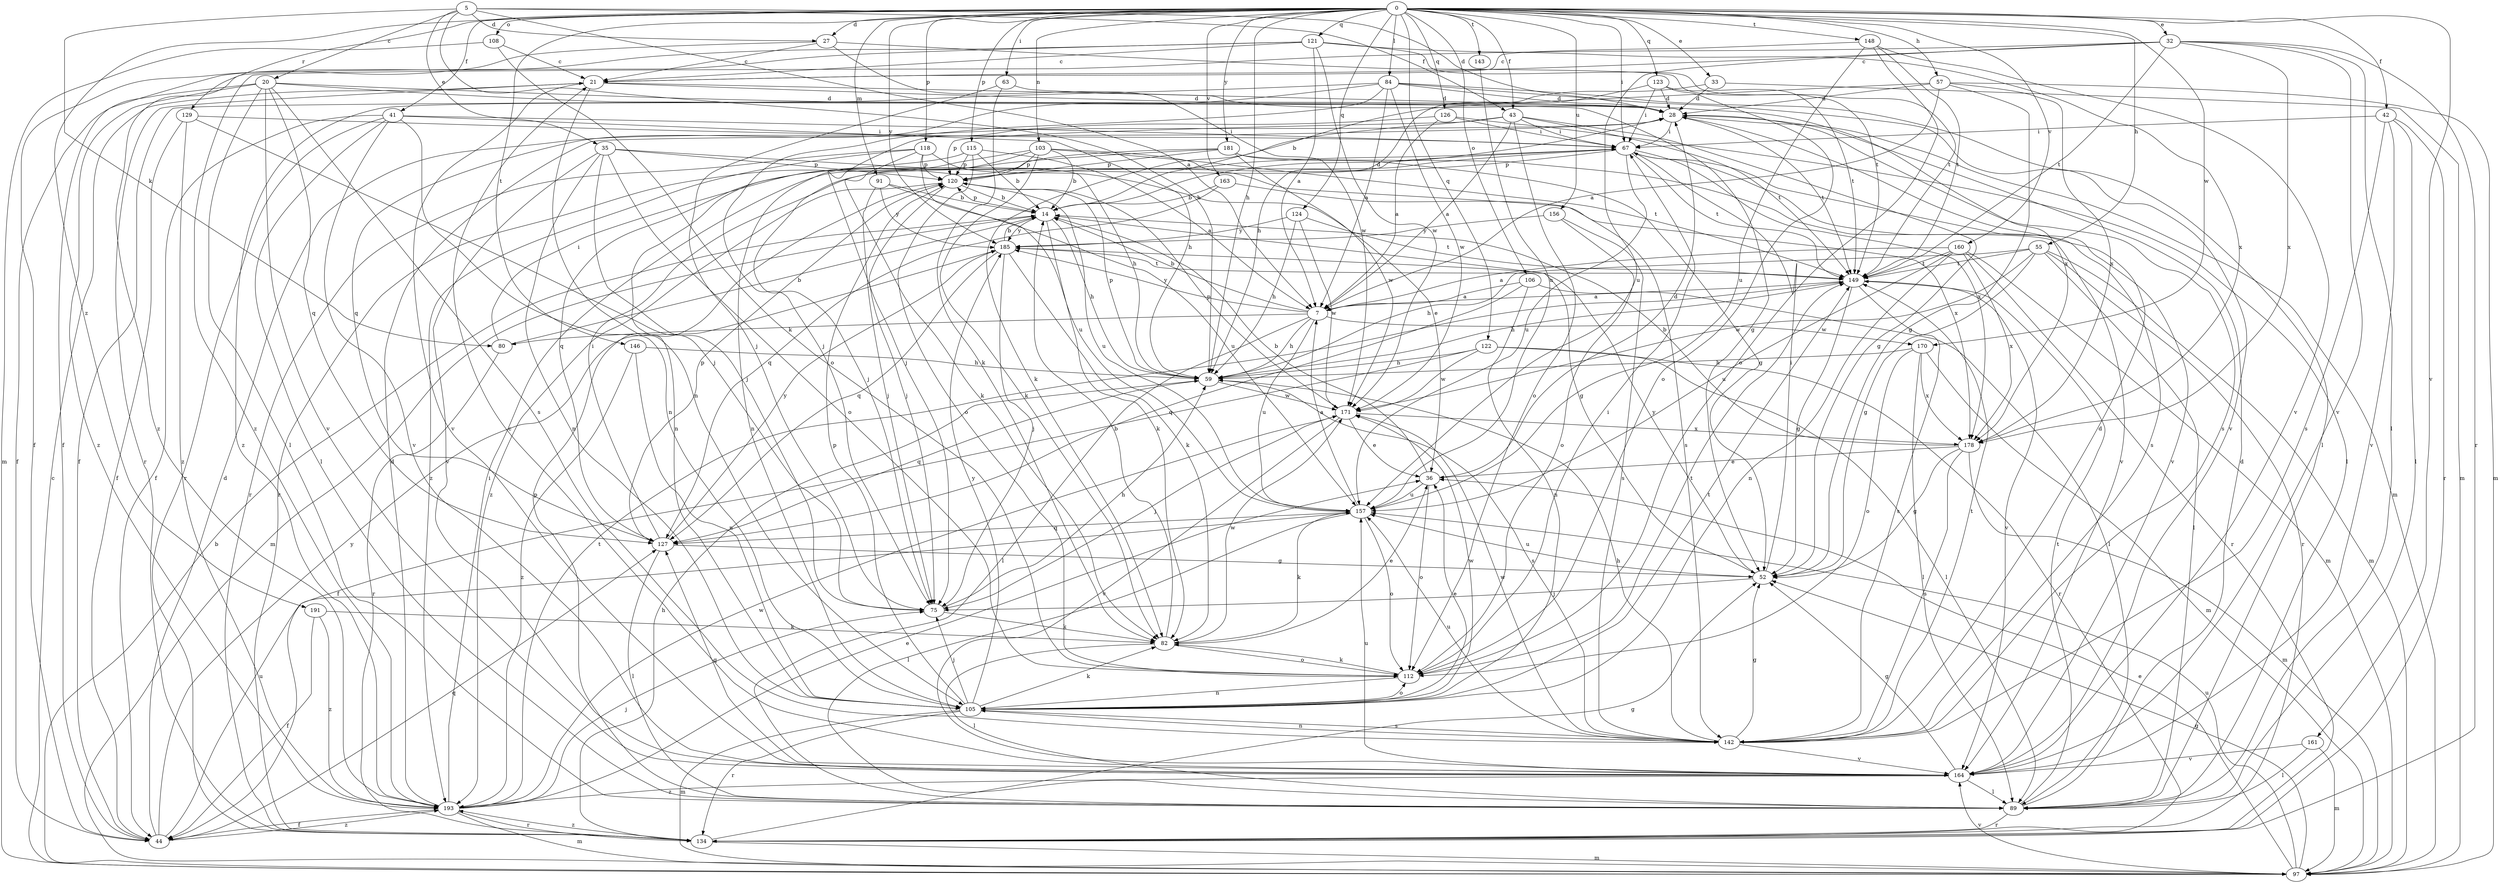 strict digraph  {
0;
5;
7;
14;
20;
21;
27;
28;
32;
33;
35;
36;
41;
42;
43;
44;
52;
55;
57;
59;
63;
67;
75;
80;
82;
84;
89;
91;
97;
103;
105;
106;
108;
112;
115;
118;
120;
121;
122;
123;
124;
126;
127;
129;
134;
142;
143;
146;
148;
149;
156;
157;
160;
161;
163;
164;
170;
171;
178;
181;
185;
191;
193;
0 -> 27  [label=d];
0 -> 32  [label=e];
0 -> 33  [label=e];
0 -> 41  [label=f];
0 -> 42  [label=f];
0 -> 43  [label=f];
0 -> 55  [label=h];
0 -> 57  [label=h];
0 -> 59  [label=h];
0 -> 63  [label=i];
0 -> 67  [label=i];
0 -> 84  [label=l];
0 -> 91  [label=m];
0 -> 103  [label=n];
0 -> 106  [label=o];
0 -> 108  [label=o];
0 -> 115  [label=p];
0 -> 118  [label=p];
0 -> 121  [label=q];
0 -> 122  [label=q];
0 -> 123  [label=q];
0 -> 124  [label=q];
0 -> 126  [label=q];
0 -> 129  [label=r];
0 -> 143  [label=t];
0 -> 146  [label=t];
0 -> 148  [label=t];
0 -> 156  [label=u];
0 -> 160  [label=v];
0 -> 161  [label=v];
0 -> 163  [label=v];
0 -> 170  [label=w];
0 -> 181  [label=y];
0 -> 185  [label=y];
0 -> 191  [label=z];
5 -> 7  [label=a];
5 -> 20  [label=c];
5 -> 27  [label=d];
5 -> 28  [label=d];
5 -> 35  [label=e];
5 -> 43  [label=f];
5 -> 59  [label=h];
5 -> 80  [label=k];
7 -> 14  [label=b];
7 -> 59  [label=h];
7 -> 80  [label=k];
7 -> 89  [label=l];
7 -> 157  [label=u];
7 -> 170  [label=w];
7 -> 185  [label=y];
14 -> 28  [label=d];
14 -> 52  [label=g];
14 -> 59  [label=h];
14 -> 82  [label=k];
14 -> 97  [label=m];
14 -> 120  [label=p];
14 -> 185  [label=y];
20 -> 28  [label=d];
20 -> 44  [label=f];
20 -> 52  [label=g];
20 -> 89  [label=l];
20 -> 127  [label=q];
20 -> 142  [label=s];
20 -> 164  [label=v];
20 -> 193  [label=z];
21 -> 28  [label=d];
21 -> 105  [label=n];
21 -> 134  [label=r];
21 -> 164  [label=v];
21 -> 178  [label=x];
27 -> 21  [label=c];
27 -> 44  [label=f];
27 -> 149  [label=t];
27 -> 171  [label=w];
28 -> 67  [label=i];
28 -> 97  [label=m];
28 -> 142  [label=s];
28 -> 149  [label=t];
32 -> 21  [label=c];
32 -> 89  [label=l];
32 -> 134  [label=r];
32 -> 149  [label=t];
32 -> 157  [label=u];
32 -> 164  [label=v];
32 -> 178  [label=x];
32 -> 193  [label=z];
33 -> 28  [label=d];
33 -> 97  [label=m];
33 -> 193  [label=z];
35 -> 59  [label=h];
35 -> 75  [label=j];
35 -> 105  [label=n];
35 -> 112  [label=o];
35 -> 120  [label=p];
35 -> 164  [label=v];
36 -> 14  [label=b];
36 -> 28  [label=d];
36 -> 112  [label=o];
36 -> 157  [label=u];
41 -> 44  [label=f];
41 -> 59  [label=h];
41 -> 67  [label=i];
41 -> 89  [label=l];
41 -> 105  [label=n];
41 -> 134  [label=r];
41 -> 164  [label=v];
42 -> 67  [label=i];
42 -> 89  [label=l];
42 -> 134  [label=r];
42 -> 142  [label=s];
42 -> 164  [label=v];
43 -> 7  [label=a];
43 -> 52  [label=g];
43 -> 67  [label=i];
43 -> 82  [label=k];
43 -> 112  [label=o];
43 -> 120  [label=p];
43 -> 149  [label=t];
44 -> 28  [label=d];
44 -> 127  [label=q];
44 -> 157  [label=u];
44 -> 185  [label=y];
44 -> 193  [label=z];
52 -> 67  [label=i];
52 -> 75  [label=j];
52 -> 157  [label=u];
52 -> 185  [label=y];
55 -> 52  [label=g];
55 -> 59  [label=h];
55 -> 89  [label=l];
55 -> 97  [label=m];
55 -> 134  [label=r];
55 -> 149  [label=t];
55 -> 171  [label=w];
57 -> 7  [label=a];
57 -> 14  [label=b];
57 -> 28  [label=d];
57 -> 52  [label=g];
57 -> 97  [label=m];
57 -> 178  [label=x];
59 -> 120  [label=p];
59 -> 127  [label=q];
59 -> 142  [label=s];
59 -> 171  [label=w];
63 -> 28  [label=d];
63 -> 75  [label=j];
63 -> 82  [label=k];
67 -> 120  [label=p];
67 -> 142  [label=s];
67 -> 149  [label=t];
67 -> 157  [label=u];
67 -> 164  [label=v];
67 -> 178  [label=x];
75 -> 59  [label=h];
75 -> 82  [label=k];
80 -> 14  [label=b];
80 -> 67  [label=i];
80 -> 134  [label=r];
82 -> 14  [label=b];
82 -> 36  [label=e];
82 -> 89  [label=l];
82 -> 112  [label=o];
82 -> 171  [label=w];
84 -> 7  [label=a];
84 -> 28  [label=d];
84 -> 44  [label=f];
84 -> 75  [label=j];
84 -> 89  [label=l];
84 -> 127  [label=q];
84 -> 164  [label=v];
84 -> 171  [label=w];
89 -> 28  [label=d];
89 -> 120  [label=p];
89 -> 134  [label=r];
89 -> 149  [label=t];
91 -> 14  [label=b];
91 -> 75  [label=j];
91 -> 157  [label=u];
91 -> 185  [label=y];
97 -> 14  [label=b];
97 -> 21  [label=c];
97 -> 36  [label=e];
97 -> 52  [label=g];
97 -> 157  [label=u];
97 -> 164  [label=v];
103 -> 14  [label=b];
103 -> 82  [label=k];
103 -> 105  [label=n];
103 -> 120  [label=p];
103 -> 134  [label=r];
103 -> 142  [label=s];
103 -> 149  [label=t];
105 -> 36  [label=e];
105 -> 75  [label=j];
105 -> 82  [label=k];
105 -> 97  [label=m];
105 -> 112  [label=o];
105 -> 120  [label=p];
105 -> 134  [label=r];
105 -> 142  [label=s];
105 -> 149  [label=t];
105 -> 171  [label=w];
105 -> 185  [label=y];
106 -> 7  [label=a];
106 -> 89  [label=l];
106 -> 105  [label=n];
106 -> 127  [label=q];
108 -> 21  [label=c];
108 -> 97  [label=m];
108 -> 112  [label=o];
112 -> 67  [label=i];
112 -> 82  [label=k];
112 -> 105  [label=n];
112 -> 149  [label=t];
115 -> 7  [label=a];
115 -> 14  [label=b];
115 -> 105  [label=n];
115 -> 112  [label=o];
115 -> 120  [label=p];
118 -> 36  [label=e];
118 -> 82  [label=k];
118 -> 120  [label=p];
118 -> 134  [label=r];
118 -> 157  [label=u];
118 -> 193  [label=z];
120 -> 14  [label=b];
120 -> 75  [label=j];
120 -> 157  [label=u];
120 -> 193  [label=z];
121 -> 7  [label=a];
121 -> 21  [label=c];
121 -> 44  [label=f];
121 -> 149  [label=t];
121 -> 171  [label=w];
121 -> 178  [label=x];
121 -> 193  [label=z];
122 -> 44  [label=f];
122 -> 59  [label=h];
122 -> 89  [label=l];
122 -> 134  [label=r];
122 -> 171  [label=w];
123 -> 28  [label=d];
123 -> 59  [label=h];
123 -> 67  [label=i];
123 -> 112  [label=o];
123 -> 149  [label=t];
124 -> 59  [label=h];
124 -> 149  [label=t];
124 -> 171  [label=w];
124 -> 185  [label=y];
126 -> 7  [label=a];
126 -> 67  [label=i];
126 -> 75  [label=j];
126 -> 89  [label=l];
127 -> 52  [label=g];
127 -> 67  [label=i];
127 -> 89  [label=l];
127 -> 120  [label=p];
127 -> 185  [label=y];
129 -> 44  [label=f];
129 -> 67  [label=i];
129 -> 75  [label=j];
129 -> 193  [label=z];
134 -> 52  [label=g];
134 -> 59  [label=h];
134 -> 97  [label=m];
134 -> 193  [label=z];
142 -> 28  [label=d];
142 -> 52  [label=g];
142 -> 59  [label=h];
142 -> 105  [label=n];
142 -> 149  [label=t];
142 -> 157  [label=u];
142 -> 164  [label=v];
142 -> 171  [label=w];
143 -> 157  [label=u];
146 -> 59  [label=h];
146 -> 105  [label=n];
146 -> 193  [label=z];
148 -> 21  [label=c];
148 -> 112  [label=o];
148 -> 149  [label=t];
148 -> 157  [label=u];
148 -> 164  [label=v];
149 -> 7  [label=a];
149 -> 52  [label=g];
149 -> 59  [label=h];
149 -> 142  [label=s];
149 -> 164  [label=v];
156 -> 112  [label=o];
156 -> 142  [label=s];
156 -> 185  [label=y];
157 -> 7  [label=a];
157 -> 82  [label=k];
157 -> 89  [label=l];
157 -> 112  [label=o];
157 -> 127  [label=q];
160 -> 7  [label=a];
160 -> 97  [label=m];
160 -> 105  [label=n];
160 -> 134  [label=r];
160 -> 149  [label=t];
160 -> 157  [label=u];
160 -> 178  [label=x];
161 -> 89  [label=l];
161 -> 97  [label=m];
161 -> 164  [label=v];
163 -> 14  [label=b];
163 -> 127  [label=q];
163 -> 178  [label=x];
164 -> 21  [label=c];
164 -> 52  [label=g];
164 -> 89  [label=l];
164 -> 127  [label=q];
164 -> 157  [label=u];
164 -> 193  [label=z];
170 -> 59  [label=h];
170 -> 89  [label=l];
170 -> 97  [label=m];
170 -> 112  [label=o];
170 -> 178  [label=x];
171 -> 36  [label=e];
171 -> 75  [label=j];
171 -> 120  [label=p];
171 -> 164  [label=v];
171 -> 178  [label=x];
178 -> 14  [label=b];
178 -> 36  [label=e];
178 -> 52  [label=g];
178 -> 97  [label=m];
178 -> 142  [label=s];
181 -> 52  [label=g];
181 -> 75  [label=j];
181 -> 120  [label=p];
181 -> 127  [label=q];
181 -> 164  [label=v];
181 -> 171  [label=w];
185 -> 14  [label=b];
185 -> 75  [label=j];
185 -> 82  [label=k];
185 -> 127  [label=q];
185 -> 149  [label=t];
191 -> 44  [label=f];
191 -> 82  [label=k];
191 -> 193  [label=z];
193 -> 28  [label=d];
193 -> 36  [label=e];
193 -> 44  [label=f];
193 -> 67  [label=i];
193 -> 75  [label=j];
193 -> 97  [label=m];
193 -> 134  [label=r];
193 -> 149  [label=t];
193 -> 171  [label=w];
}
